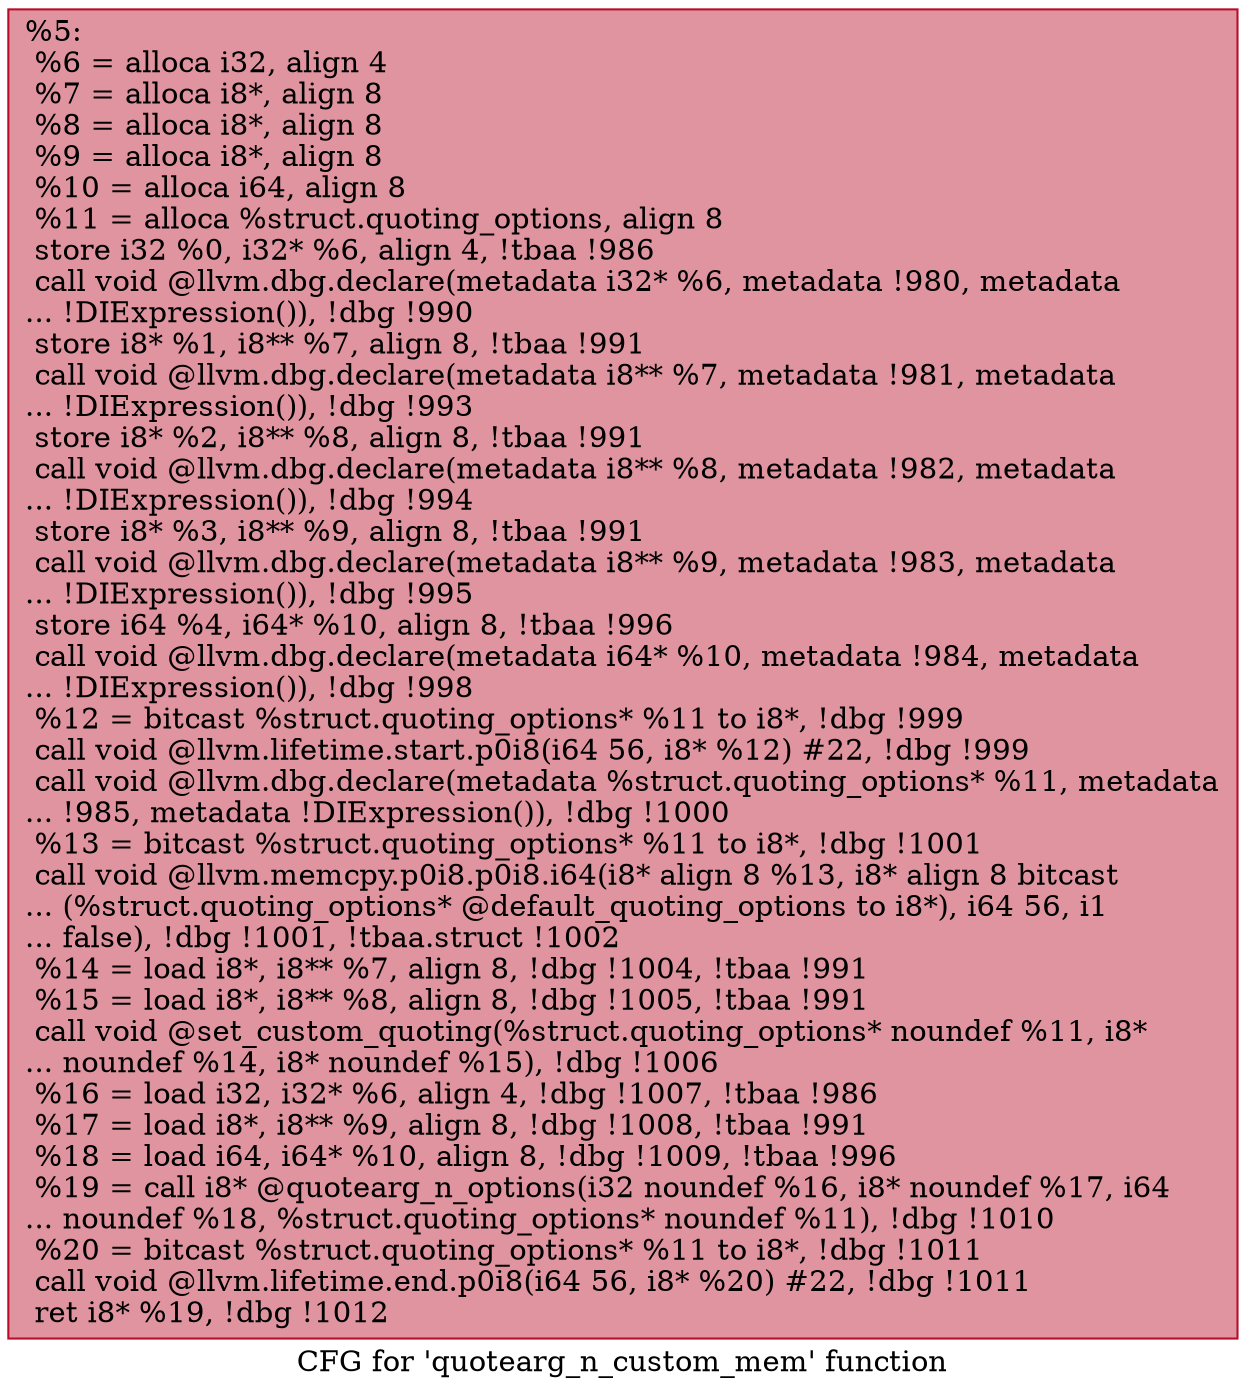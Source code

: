 digraph "CFG for 'quotearg_n_custom_mem' function" {
	label="CFG for 'quotearg_n_custom_mem' function";

	Node0x25c0af0 [shape=record,color="#b70d28ff", style=filled, fillcolor="#b70d2870",label="{%5:\l  %6 = alloca i32, align 4\l  %7 = alloca i8*, align 8\l  %8 = alloca i8*, align 8\l  %9 = alloca i8*, align 8\l  %10 = alloca i64, align 8\l  %11 = alloca %struct.quoting_options, align 8\l  store i32 %0, i32* %6, align 4, !tbaa !986\l  call void @llvm.dbg.declare(metadata i32* %6, metadata !980, metadata\l... !DIExpression()), !dbg !990\l  store i8* %1, i8** %7, align 8, !tbaa !991\l  call void @llvm.dbg.declare(metadata i8** %7, metadata !981, metadata\l... !DIExpression()), !dbg !993\l  store i8* %2, i8** %8, align 8, !tbaa !991\l  call void @llvm.dbg.declare(metadata i8** %8, metadata !982, metadata\l... !DIExpression()), !dbg !994\l  store i8* %3, i8** %9, align 8, !tbaa !991\l  call void @llvm.dbg.declare(metadata i8** %9, metadata !983, metadata\l... !DIExpression()), !dbg !995\l  store i64 %4, i64* %10, align 8, !tbaa !996\l  call void @llvm.dbg.declare(metadata i64* %10, metadata !984, metadata\l... !DIExpression()), !dbg !998\l  %12 = bitcast %struct.quoting_options* %11 to i8*, !dbg !999\l  call void @llvm.lifetime.start.p0i8(i64 56, i8* %12) #22, !dbg !999\l  call void @llvm.dbg.declare(metadata %struct.quoting_options* %11, metadata\l... !985, metadata !DIExpression()), !dbg !1000\l  %13 = bitcast %struct.quoting_options* %11 to i8*, !dbg !1001\l  call void @llvm.memcpy.p0i8.p0i8.i64(i8* align 8 %13, i8* align 8 bitcast\l... (%struct.quoting_options* @default_quoting_options to i8*), i64 56, i1\l... false), !dbg !1001, !tbaa.struct !1002\l  %14 = load i8*, i8** %7, align 8, !dbg !1004, !tbaa !991\l  %15 = load i8*, i8** %8, align 8, !dbg !1005, !tbaa !991\l  call void @set_custom_quoting(%struct.quoting_options* noundef %11, i8*\l... noundef %14, i8* noundef %15), !dbg !1006\l  %16 = load i32, i32* %6, align 4, !dbg !1007, !tbaa !986\l  %17 = load i8*, i8** %9, align 8, !dbg !1008, !tbaa !991\l  %18 = load i64, i64* %10, align 8, !dbg !1009, !tbaa !996\l  %19 = call i8* @quotearg_n_options(i32 noundef %16, i8* noundef %17, i64\l... noundef %18, %struct.quoting_options* noundef %11), !dbg !1010\l  %20 = bitcast %struct.quoting_options* %11 to i8*, !dbg !1011\l  call void @llvm.lifetime.end.p0i8(i64 56, i8* %20) #22, !dbg !1011\l  ret i8* %19, !dbg !1012\l}"];
}
